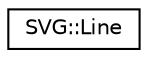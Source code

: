 digraph "Graphical Class Hierarchy"
{
 // LATEX_PDF_SIZE
  edge [fontname="Helvetica",fontsize="10",labelfontname="Helvetica",labelfontsize="10"];
  node [fontname="Helvetica",fontsize="10",shape=record];
  rankdir="LR";
  Node0 [label="SVG::Line",height=0.2,width=0.4,color="black", fillcolor="white", style="filled",URL="$structSVG_1_1Line.html",tooltip=" "];
}
